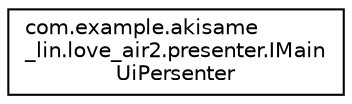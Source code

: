 digraph "类继承关系图"
{
 // LATEX_PDF_SIZE
  edge [fontname="Helvetica",fontsize="10",labelfontname="Helvetica",labelfontsize="10"];
  node [fontname="Helvetica",fontsize="10",shape=record];
  rankdir="LR";
  Node0 [label="com.example.akisame\l_lin.love_air2.presenter.IMain\lUiPersenter",height=0.2,width=0.4,color="black", fillcolor="white", style="filled",URL="$interfacecom_1_1example_1_1akisame__lin_1_1love__air2_1_1presenter_1_1_i_main_ui_persenter.html",tooltip=" "];
}
